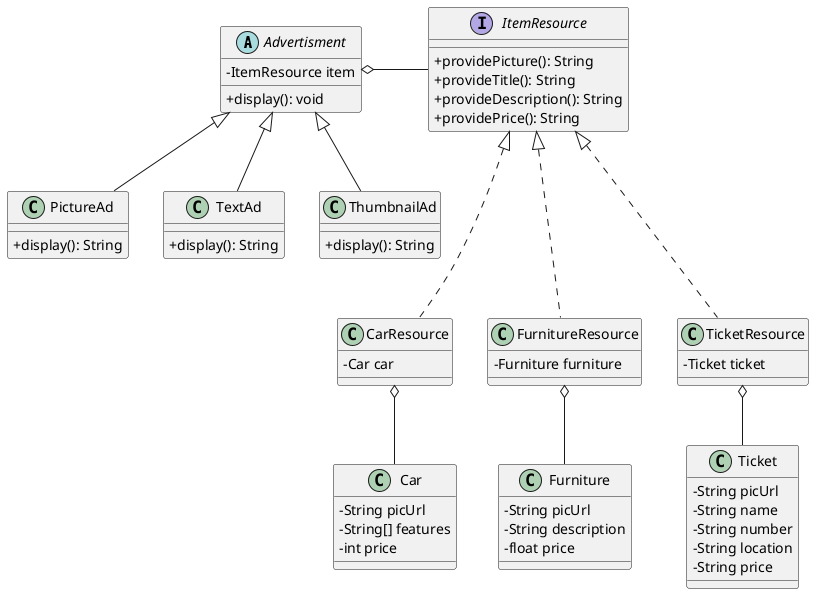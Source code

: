 @startuml
skinparam classAttributeIconSize 0

Advertisment <|-- PictureAd
Advertisment <|-- TextAd
Advertisment <|-- ThumbnailAd
Advertisment o- ItemResource
ItemResource <|... CarResource
ItemResource <|... FurnitureResource
ItemResource <|... TicketResource
CarResource o-- Car
FurnitureResource o-- Furniture
TicketResource o-- Ticket

abstract class Advertisment{
    - ItemResource item
    + display(): void
}

class PictureAd{
    + display(): String
}

class TextAd{
    + display(): String
}

class ThumbnailAd{
    + display(): String
}

interface ItemResource {
    + providePicture(): String
    + provideTitle(): String
    + provideDescription(): String
    + providePrice(): String
}

class CarResource{
    - Car car
}

class FurnitureResource{
    -Furniture furniture
}

class TicketResource{
    -Ticket ticket
}

class Car{
    - String picUrl
    - String[] features
    - int price
}

class Furniture{
    - String picUrl
    - String description
    - float price
}

class Ticket{
    - String picUrl
    - String name
    - String number
    - String location
    - String price
}

@enduml